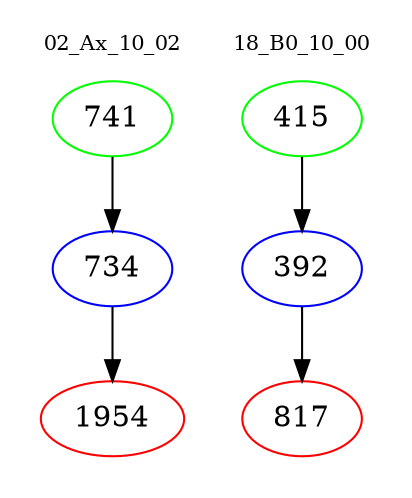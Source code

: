 digraph{
subgraph cluster_0 {
color = white
label = "02_Ax_10_02";
fontsize=10;
T0_741 [label="741", color="green"]
T0_741 -> T0_734 [color="black"]
T0_734 [label="734", color="blue"]
T0_734 -> T0_1954 [color="black"]
T0_1954 [label="1954", color="red"]
}
subgraph cluster_1 {
color = white
label = "18_B0_10_00";
fontsize=10;
T1_415 [label="415", color="green"]
T1_415 -> T1_392 [color="black"]
T1_392 [label="392", color="blue"]
T1_392 -> T1_817 [color="black"]
T1_817 [label="817", color="red"]
}
}
